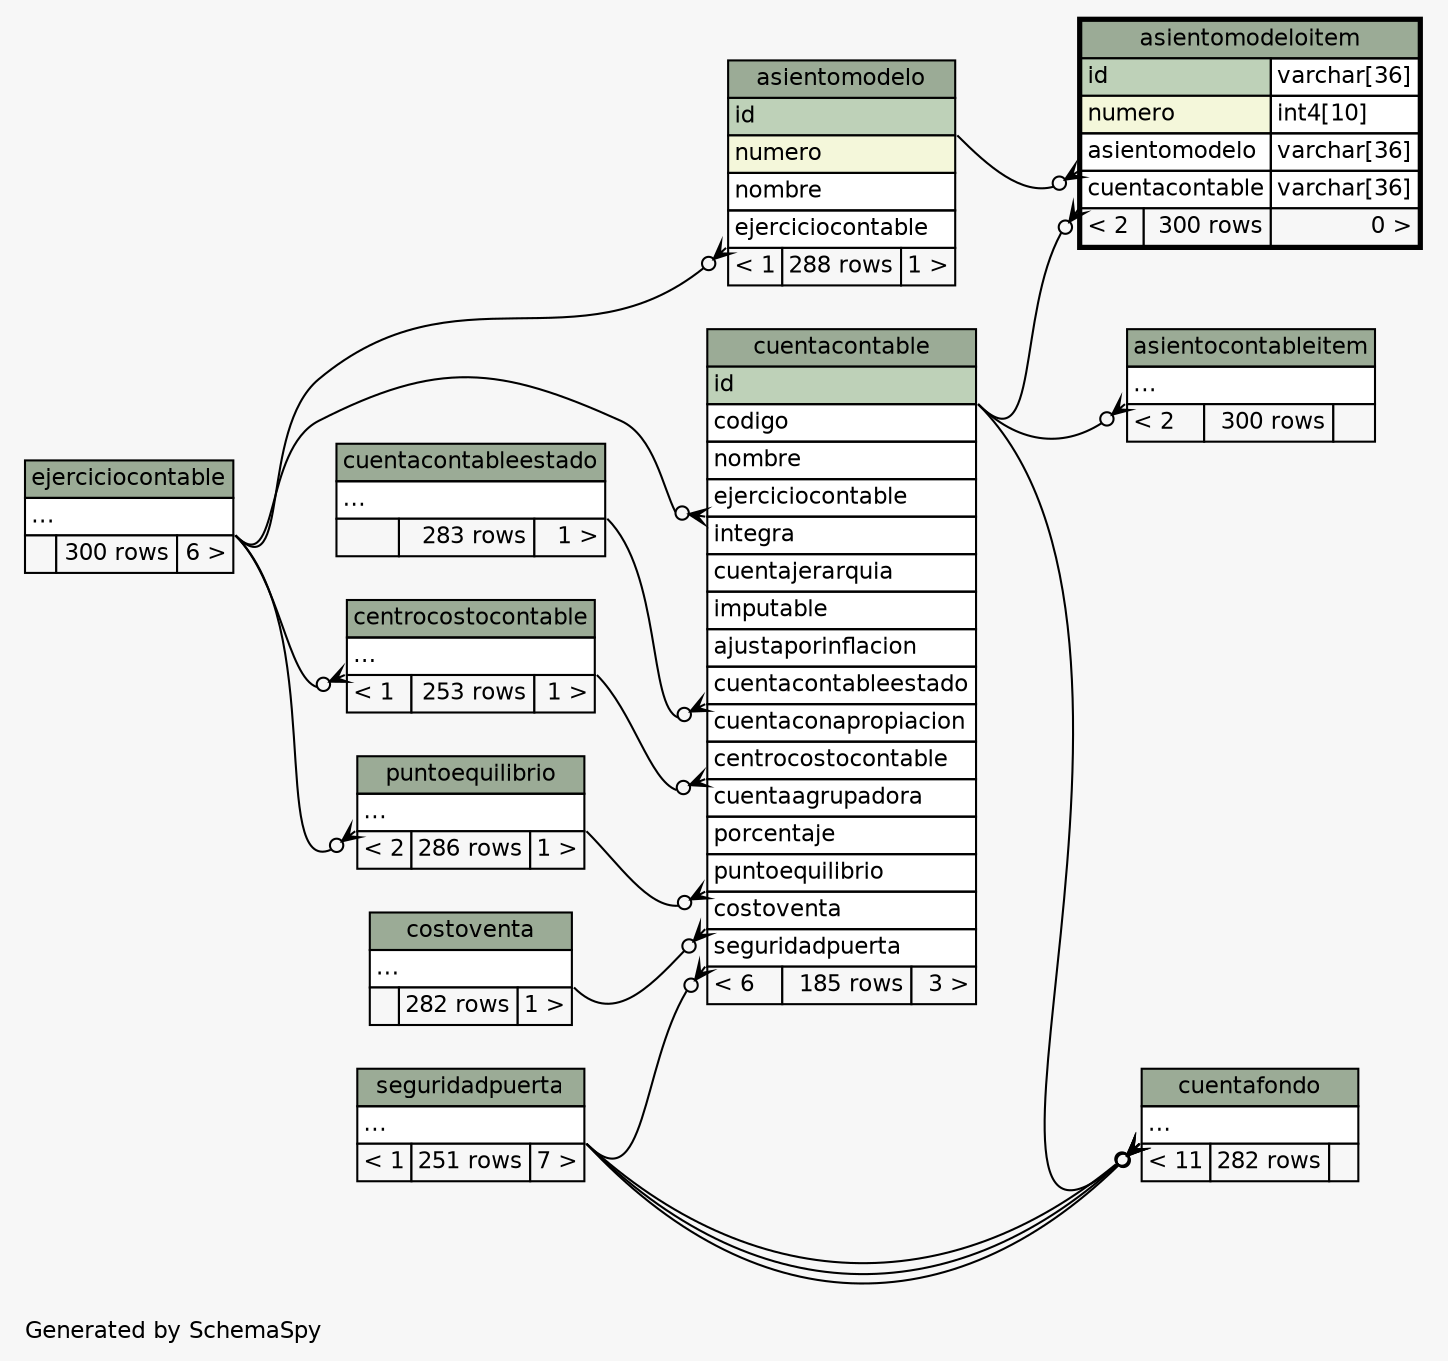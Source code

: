 // dot 2.2.1 on Windows 10 10.0
// SchemaSpy rev 590
digraph "twoDegreesRelationshipsDiagram" {
  graph [
    rankdir="RL"
    bgcolor="#f7f7f7"
    label="\nGenerated by SchemaSpy"
    labeljust="l"
    nodesep="0.18"
    ranksep="0.46"
    fontname="Helvetica"
    fontsize="11"
  ];
  node [
    fontname="Helvetica"
    fontsize="11"
    shape="plaintext"
  ];
  edge [
    arrowsize="0.8"
  ];
  "asientocontableitem":"elipses":sw -> "cuentacontable":"id":se [arrowhead=none dir=back arrowtail=crowodot];
  "asientomodelo":"ejerciciocontable":sw -> "ejerciciocontable":"elipses":se [arrowhead=none dir=back arrowtail=crowodot];
  "asientomodeloitem":"asientomodelo":sw -> "asientomodelo":"id":se [arrowhead=none dir=back arrowtail=crowodot];
  "asientomodeloitem":"cuentacontable":sw -> "cuentacontable":"id":se [arrowhead=none dir=back arrowtail=crowodot];
  "centrocostocontable":"elipses":sw -> "ejerciciocontable":"elipses":se [arrowhead=none dir=back arrowtail=crowodot];
  "cuentacontable":"centrocostocontable":sw -> "centrocostocontable":"elipses":se [arrowhead=none dir=back arrowtail=crowodot];
  "cuentacontable":"costoventa":sw -> "costoventa":"elipses":se [arrowhead=none dir=back arrowtail=crowodot];
  "cuentacontable":"cuentacontableestado":sw -> "cuentacontableestado":"elipses":se [arrowhead=none dir=back arrowtail=crowodot];
  "cuentacontable":"ejerciciocontable":sw -> "ejerciciocontable":"elipses":se [arrowhead=none dir=back arrowtail=crowodot];
  "cuentacontable":"puntoequilibrio":sw -> "puntoequilibrio":"elipses":se [arrowhead=none dir=back arrowtail=crowodot];
  "cuentacontable":"seguridadpuerta":sw -> "seguridadpuerta":"elipses":se [arrowhead=none dir=back arrowtail=crowodot];
  "cuentafondo":"elipses":sw -> "cuentacontable":"id":se [arrowhead=none dir=back arrowtail=crowodot];
  "cuentafondo":"elipses":sw -> "seguridadpuerta":"elipses":se [arrowhead=none dir=back arrowtail=crowodot];
  "cuentafondo":"elipses":sw -> "seguridadpuerta":"elipses":se [arrowhead=none dir=back arrowtail=crowodot];
  "cuentafondo":"elipses":sw -> "seguridadpuerta":"elipses":se [arrowhead=none dir=back arrowtail=crowodot];
  "puntoequilibrio":"elipses":sw -> "ejerciciocontable":"elipses":se [arrowhead=none dir=back arrowtail=crowodot];
  "asientocontableitem" [
    label=<
    <TABLE BORDER="0" CELLBORDER="1" CELLSPACING="0" BGCOLOR="#ffffff">
      <TR><TD COLSPAN="3" BGCOLOR="#9bab96" ALIGN="CENTER">asientocontableitem</TD></TR>
      <TR><TD PORT="elipses" COLSPAN="3" ALIGN="LEFT">...</TD></TR>
      <TR><TD ALIGN="LEFT" BGCOLOR="#f7f7f7">&lt; 2</TD><TD ALIGN="RIGHT" BGCOLOR="#f7f7f7">300 rows</TD><TD ALIGN="RIGHT" BGCOLOR="#f7f7f7">  </TD></TR>
    </TABLE>>
    URL="asientocontableitem.html"
    tooltip="asientocontableitem"
  ];
  "asientomodelo" [
    label=<
    <TABLE BORDER="0" CELLBORDER="1" CELLSPACING="0" BGCOLOR="#ffffff">
      <TR><TD COLSPAN="3" BGCOLOR="#9bab96" ALIGN="CENTER">asientomodelo</TD></TR>
      <TR><TD PORT="id" COLSPAN="3" BGCOLOR="#bed1b8" ALIGN="LEFT">id</TD></TR>
      <TR><TD PORT="numero" COLSPAN="3" BGCOLOR="#f4f7da" ALIGN="LEFT">numero</TD></TR>
      <TR><TD PORT="nombre" COLSPAN="3" ALIGN="LEFT">nombre</TD></TR>
      <TR><TD PORT="ejerciciocontable" COLSPAN="3" ALIGN="LEFT">ejerciciocontable</TD></TR>
      <TR><TD ALIGN="LEFT" BGCOLOR="#f7f7f7">&lt; 1</TD><TD ALIGN="RIGHT" BGCOLOR="#f7f7f7">288 rows</TD><TD ALIGN="RIGHT" BGCOLOR="#f7f7f7">1 &gt;</TD></TR>
    </TABLE>>
    URL="asientomodelo.html"
    tooltip="asientomodelo"
  ];
  "asientomodeloitem" [
    label=<
    <TABLE BORDER="2" CELLBORDER="1" CELLSPACING="0" BGCOLOR="#ffffff">
      <TR><TD COLSPAN="3" BGCOLOR="#9bab96" ALIGN="CENTER">asientomodeloitem</TD></TR>
      <TR><TD PORT="id" COLSPAN="2" BGCOLOR="#bed1b8" ALIGN="LEFT">id</TD><TD PORT="id.type" ALIGN="LEFT">varchar[36]</TD></TR>
      <TR><TD PORT="numero" COLSPAN="2" BGCOLOR="#f4f7da" ALIGN="LEFT">numero</TD><TD PORT="numero.type" ALIGN="LEFT">int4[10]</TD></TR>
      <TR><TD PORT="asientomodelo" COLSPAN="2" ALIGN="LEFT">asientomodelo</TD><TD PORT="asientomodelo.type" ALIGN="LEFT">varchar[36]</TD></TR>
      <TR><TD PORT="cuentacontable" COLSPAN="2" ALIGN="LEFT">cuentacontable</TD><TD PORT="cuentacontable.type" ALIGN="LEFT">varchar[36]</TD></TR>
      <TR><TD ALIGN="LEFT" BGCOLOR="#f7f7f7">&lt; 2</TD><TD ALIGN="RIGHT" BGCOLOR="#f7f7f7">300 rows</TD><TD ALIGN="RIGHT" BGCOLOR="#f7f7f7">0 &gt;</TD></TR>
    </TABLE>>
    URL="asientomodeloitem.html"
    tooltip="asientomodeloitem"
  ];
  "centrocostocontable" [
    label=<
    <TABLE BORDER="0" CELLBORDER="1" CELLSPACING="0" BGCOLOR="#ffffff">
      <TR><TD COLSPAN="3" BGCOLOR="#9bab96" ALIGN="CENTER">centrocostocontable</TD></TR>
      <TR><TD PORT="elipses" COLSPAN="3" ALIGN="LEFT">...</TD></TR>
      <TR><TD ALIGN="LEFT" BGCOLOR="#f7f7f7">&lt; 1</TD><TD ALIGN="RIGHT" BGCOLOR="#f7f7f7">253 rows</TD><TD ALIGN="RIGHT" BGCOLOR="#f7f7f7">1 &gt;</TD></TR>
    </TABLE>>
    URL="centrocostocontable.html"
    tooltip="centrocostocontable"
  ];
  "costoventa" [
    label=<
    <TABLE BORDER="0" CELLBORDER="1" CELLSPACING="0" BGCOLOR="#ffffff">
      <TR><TD COLSPAN="3" BGCOLOR="#9bab96" ALIGN="CENTER">costoventa</TD></TR>
      <TR><TD PORT="elipses" COLSPAN="3" ALIGN="LEFT">...</TD></TR>
      <TR><TD ALIGN="LEFT" BGCOLOR="#f7f7f7">  </TD><TD ALIGN="RIGHT" BGCOLOR="#f7f7f7">282 rows</TD><TD ALIGN="RIGHT" BGCOLOR="#f7f7f7">1 &gt;</TD></TR>
    </TABLE>>
    URL="costoventa.html"
    tooltip="costoventa"
  ];
  "cuentacontable" [
    label=<
    <TABLE BORDER="0" CELLBORDER="1" CELLSPACING="0" BGCOLOR="#ffffff">
      <TR><TD COLSPAN="3" BGCOLOR="#9bab96" ALIGN="CENTER">cuentacontable</TD></TR>
      <TR><TD PORT="id" COLSPAN="3" BGCOLOR="#bed1b8" ALIGN="LEFT">id</TD></TR>
      <TR><TD PORT="codigo" COLSPAN="3" ALIGN="LEFT">codigo</TD></TR>
      <TR><TD PORT="nombre" COLSPAN="3" ALIGN="LEFT">nombre</TD></TR>
      <TR><TD PORT="ejerciciocontable" COLSPAN="3" ALIGN="LEFT">ejerciciocontable</TD></TR>
      <TR><TD PORT="integra" COLSPAN="3" ALIGN="LEFT">integra</TD></TR>
      <TR><TD PORT="cuentajerarquia" COLSPAN="3" ALIGN="LEFT">cuentajerarquia</TD></TR>
      <TR><TD PORT="imputable" COLSPAN="3" ALIGN="LEFT">imputable</TD></TR>
      <TR><TD PORT="ajustaporinflacion" COLSPAN="3" ALIGN="LEFT">ajustaporinflacion</TD></TR>
      <TR><TD PORT="cuentacontableestado" COLSPAN="3" ALIGN="LEFT">cuentacontableestado</TD></TR>
      <TR><TD PORT="cuentaconapropiacion" COLSPAN="3" ALIGN="LEFT">cuentaconapropiacion</TD></TR>
      <TR><TD PORT="centrocostocontable" COLSPAN="3" ALIGN="LEFT">centrocostocontable</TD></TR>
      <TR><TD PORT="cuentaagrupadora" COLSPAN="3" ALIGN="LEFT">cuentaagrupadora</TD></TR>
      <TR><TD PORT="porcentaje" COLSPAN="3" ALIGN="LEFT">porcentaje</TD></TR>
      <TR><TD PORT="puntoequilibrio" COLSPAN="3" ALIGN="LEFT">puntoequilibrio</TD></TR>
      <TR><TD PORT="costoventa" COLSPAN="3" ALIGN="LEFT">costoventa</TD></TR>
      <TR><TD PORT="seguridadpuerta" COLSPAN="3" ALIGN="LEFT">seguridadpuerta</TD></TR>
      <TR><TD ALIGN="LEFT" BGCOLOR="#f7f7f7">&lt; 6</TD><TD ALIGN="RIGHT" BGCOLOR="#f7f7f7">185 rows</TD><TD ALIGN="RIGHT" BGCOLOR="#f7f7f7">3 &gt;</TD></TR>
    </TABLE>>
    URL="cuentacontable.html"
    tooltip="cuentacontable"
  ];
  "cuentacontableestado" [
    label=<
    <TABLE BORDER="0" CELLBORDER="1" CELLSPACING="0" BGCOLOR="#ffffff">
      <TR><TD COLSPAN="3" BGCOLOR="#9bab96" ALIGN="CENTER">cuentacontableestado</TD></TR>
      <TR><TD PORT="elipses" COLSPAN="3" ALIGN="LEFT">...</TD></TR>
      <TR><TD ALIGN="LEFT" BGCOLOR="#f7f7f7">  </TD><TD ALIGN="RIGHT" BGCOLOR="#f7f7f7">283 rows</TD><TD ALIGN="RIGHT" BGCOLOR="#f7f7f7">1 &gt;</TD></TR>
    </TABLE>>
    URL="cuentacontableestado.html"
    tooltip="cuentacontableestado"
  ];
  "cuentafondo" [
    label=<
    <TABLE BORDER="0" CELLBORDER="1" CELLSPACING="0" BGCOLOR="#ffffff">
      <TR><TD COLSPAN="3" BGCOLOR="#9bab96" ALIGN="CENTER">cuentafondo</TD></TR>
      <TR><TD PORT="elipses" COLSPAN="3" ALIGN="LEFT">...</TD></TR>
      <TR><TD ALIGN="LEFT" BGCOLOR="#f7f7f7">&lt; 11</TD><TD ALIGN="RIGHT" BGCOLOR="#f7f7f7">282 rows</TD><TD ALIGN="RIGHT" BGCOLOR="#f7f7f7">  </TD></TR>
    </TABLE>>
    URL="cuentafondo.html"
    tooltip="cuentafondo"
  ];
  "ejerciciocontable" [
    label=<
    <TABLE BORDER="0" CELLBORDER="1" CELLSPACING="0" BGCOLOR="#ffffff">
      <TR><TD COLSPAN="3" BGCOLOR="#9bab96" ALIGN="CENTER">ejerciciocontable</TD></TR>
      <TR><TD PORT="elipses" COLSPAN="3" ALIGN="LEFT">...</TD></TR>
      <TR><TD ALIGN="LEFT" BGCOLOR="#f7f7f7">  </TD><TD ALIGN="RIGHT" BGCOLOR="#f7f7f7">300 rows</TD><TD ALIGN="RIGHT" BGCOLOR="#f7f7f7">6 &gt;</TD></TR>
    </TABLE>>
    URL="ejerciciocontable.html"
    tooltip="ejerciciocontable"
  ];
  "puntoequilibrio" [
    label=<
    <TABLE BORDER="0" CELLBORDER="1" CELLSPACING="0" BGCOLOR="#ffffff">
      <TR><TD COLSPAN="3" BGCOLOR="#9bab96" ALIGN="CENTER">puntoequilibrio</TD></TR>
      <TR><TD PORT="elipses" COLSPAN="3" ALIGN="LEFT">...</TD></TR>
      <TR><TD ALIGN="LEFT" BGCOLOR="#f7f7f7">&lt; 2</TD><TD ALIGN="RIGHT" BGCOLOR="#f7f7f7">286 rows</TD><TD ALIGN="RIGHT" BGCOLOR="#f7f7f7">1 &gt;</TD></TR>
    </TABLE>>
    URL="puntoequilibrio.html"
    tooltip="puntoequilibrio"
  ];
  "seguridadpuerta" [
    label=<
    <TABLE BORDER="0" CELLBORDER="1" CELLSPACING="0" BGCOLOR="#ffffff">
      <TR><TD COLSPAN="3" BGCOLOR="#9bab96" ALIGN="CENTER">seguridadpuerta</TD></TR>
      <TR><TD PORT="elipses" COLSPAN="3" ALIGN="LEFT">...</TD></TR>
      <TR><TD ALIGN="LEFT" BGCOLOR="#f7f7f7">&lt; 1</TD><TD ALIGN="RIGHT" BGCOLOR="#f7f7f7">251 rows</TD><TD ALIGN="RIGHT" BGCOLOR="#f7f7f7">7 &gt;</TD></TR>
    </TABLE>>
    URL="seguridadpuerta.html"
    tooltip="seguridadpuerta"
  ];
}
